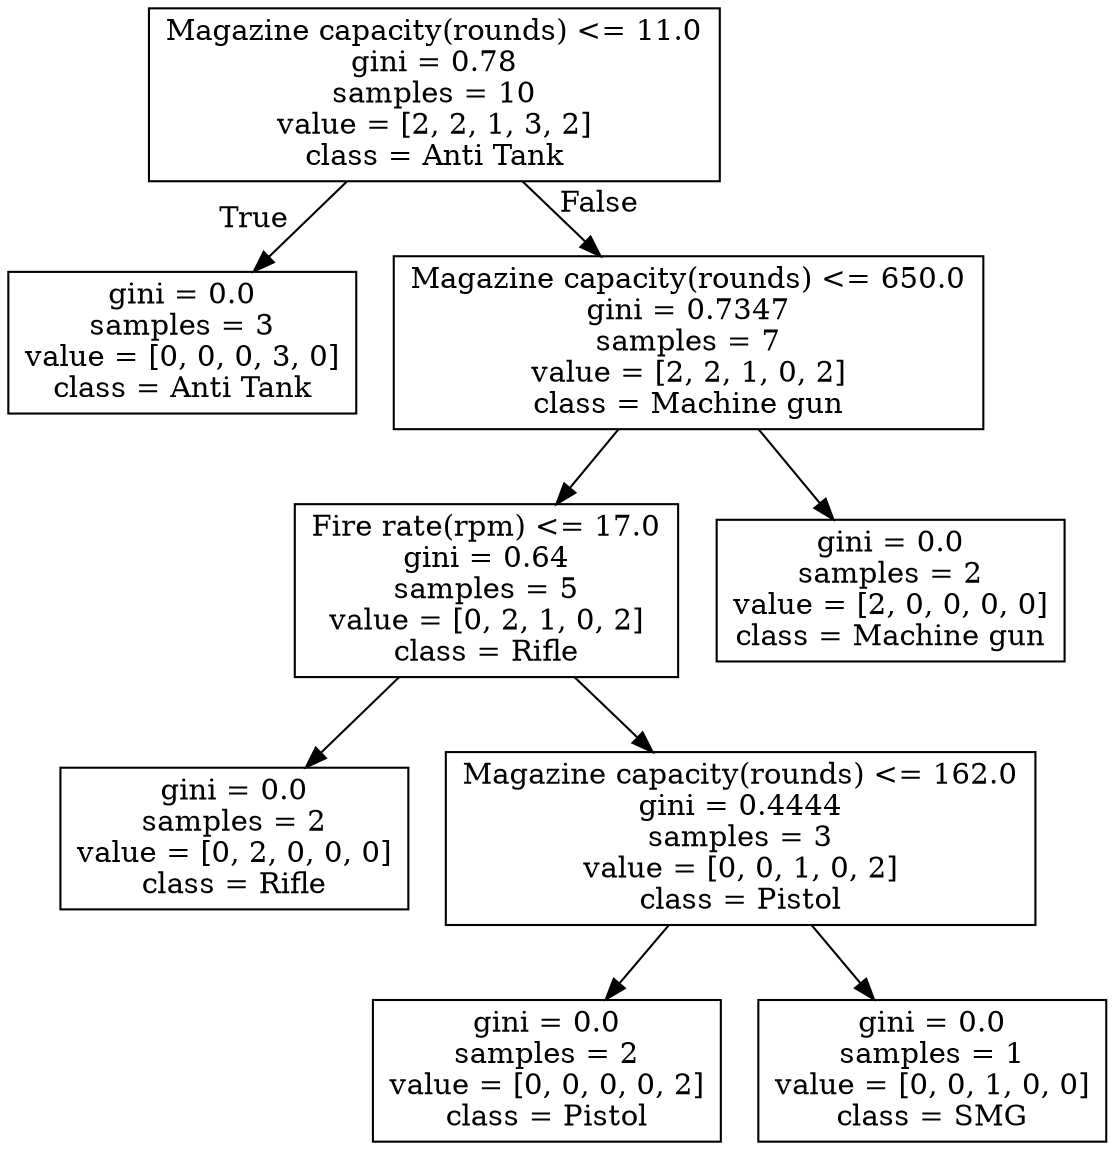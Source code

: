 digraph Tree {
node [shape=box] ;
0 [label="Magazine capacity(rounds) <= 11.0\ngini = 0.78\nsamples = 10\nvalue = [2, 2, 1, 3, 2]\nclass = Anti Tank"] ;
1 [label="gini = 0.0\nsamples = 3\nvalue = [0, 0, 0, 3, 0]\nclass = Anti Tank"] ;
0 -> 1 [labeldistance=2.5, labelangle=45, headlabel="True"] ;
2 [label="Magazine capacity(rounds) <= 650.0\ngini = 0.7347\nsamples = 7\nvalue = [2, 2, 1, 0, 2]\nclass = Machine gun"] ;
0 -> 2 [labeldistance=2.5, labelangle=-45, headlabel="False"] ;
3 [label="Fire rate(rpm) <= 17.0\ngini = 0.64\nsamples = 5\nvalue = [0, 2, 1, 0, 2]\nclass = Rifle"] ;
2 -> 3 ;
4 [label="gini = 0.0\nsamples = 2\nvalue = [0, 2, 0, 0, 0]\nclass = Rifle"] ;
3 -> 4 ;
5 [label="Magazine capacity(rounds) <= 162.0\ngini = 0.4444\nsamples = 3\nvalue = [0, 0, 1, 0, 2]\nclass = Pistol"] ;
3 -> 5 ;
6 [label="gini = 0.0\nsamples = 2\nvalue = [0, 0, 0, 0, 2]\nclass = Pistol"] ;
5 -> 6 ;
7 [label="gini = 0.0\nsamples = 1\nvalue = [0, 0, 1, 0, 0]\nclass = SMG"] ;
5 -> 7 ;
8 [label="gini = 0.0\nsamples = 2\nvalue = [2, 0, 0, 0, 0]\nclass = Machine gun"] ;
2 -> 8 ;
}